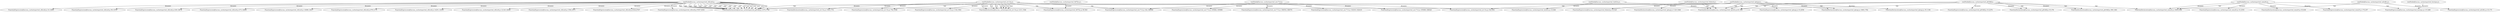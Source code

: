 digraph lacunaCG {
 "rootNode@lacuna_cache/exported_4ytb3x.js:," -> "FunctionExpression@lacuna_cache/exported_4ytb3x.js:10,646" [label="dynamic" ];
 "rootNode@lacuna_cache/exported_4ytb3x.js:," -> "FunctionDeclaration@lacuna_cache/exported_4ytb3x.js:61,544" [label="dynamic" ];
 "rootNode@lacuna_cache/exported_6xbeck.js:," -> "FunctionExpression@lacuna_cache/exported_6xbeck.js:10,525" [label="dynamic" ];
 "rootNode@lacuna_cache/exported_6xbeck.js:," -> "FunctionDeclaration@lacuna_cache/exported_4ytb3x.js:61,544" [label="tajs" ];
 "rootNode@lacuna_cache/exported_6xbeck.js:," -> "FunctionDeclaration@lacuna_cache/exported_4ytb3x.js:61,544" [label="tajs" ];
 "rootNode@lacuna_cache/exported_s82cx8.js:," -> "FunctionExpression@lacuna_cache/exported_s82cx8.js:10,14991" [label="dynamic" ];
 "rootNode@lacuna_cache/exported_s82cx8.js:," -> "FunctionExpression@lacuna_cache/exported_s82cx8.js:59,14767" [label="dynamic" ];
 "rootNode@lacuna_cache/exported_s82cx8.js:," -> "FunctionExpression@lacuna_cache/exported_s82cx8.js:439,14678" [label="dynamic" ];
 "rootNode@lacuna_cache/exported_s82cx8.js:," -> "FunctionExpression@lacuna_cache/exported_s82cx8.js:473,14656" [label="dynamic" ];
 "rootNode@lacuna_cache/exported_s82cx8.js:," -> "FunctionExpression@lacuna_cache/exported_s82cx8.js:14089,14417" [label="dynamic" ];
 "rootNode@lacuna_cache/exported_s82cx8.js:," -> "FunctionExpression@lacuna_cache/exported_s82cx8.js:979,1175" [label="dynamic" ];
 "rootNode@lacuna_cache/exported_s82cx8.js:," -> "FunctionExpression@lacuna_cache/exported_s82cx8.js:14251,14355" [label="dynamic" ];
 "rootNode@lacuna_cache/exported_s82cx8.js:," -> "FunctionExpression@lacuna_cache/exported_s82cx8.js:12120,14044" [label="dynamic" ];
 "rootNode@lacuna_cache/exported_s82cx8.js:," -> "FunctionExpression@lacuna_cache/exported_s82cx8.js:1594,1873" [label="dynamic" ];
 "rootNode@lacuna_cache/exported_s82cx8.js:," -> "FunctionExpression@lacuna_cache/exported_s82cx8.js:8344,9767" [label="dynamic" ];
 "rootNode@lacuna_cache/exported_s82cx8.js:," -> "FunctionExpression@lacuna_cache/exported_s82cx8.js:5547,6393" [label="dynamic" ];
 "rootNode@lacuna_cache/exported_s82cx8.js:," -> "FunctionDeclaration@lacuna_cache/exported_p8v8df.js:1475,1744" [label="tajs" ];
 "rootNode@lacuna_cache/exported_s82cx8.js:," -> "FunctionDeclaration@lacuna_cache/exported_p8v8df.js:1475,1744" [label="tajs" ];
 "rootNode@lacuna_cache/exported_s82cx8.js:," -> "FunctionDeclaration@lacuna_cache/exported_p8v8df.js:1475,1744" [label="tajs" ];
 "rootNode@lacuna_cache/exported_s82cx8.js:," -> "FunctionDeclaration@lacuna_cache/exported_p8v8df.js:1475,1744" [label="tajs" ];
 "rootNode@lacuna_cache/exported_s82cx8.js:," -> "FunctionDeclaration@lacuna_cache/exported_p8v8df.js:1475,1744" [label="tajs" ];
 "rootNode@lacuna_cache/exported_s82cx8.js:," -> "FunctionDeclaration@lacuna_cache/exported_p8v8df.js:1475,1744" [label="tajs" ];
 "rootNode@lacuna_cache/exported_s82cx8.js:," -> "FunctionDeclaration@lacuna_cache/exported_p8v8df.js:1475,1744" [label="tajs" ];
 "rootNode@lacuna_cache/exported_s82cx8.js:," -> "FunctionDeclaration@lacuna_cache/exported_p8v8df.js:1475,1744" [label="tajs" ];
 "rootNode@lacuna_cache/exported_s82cx8.js:," -> "FunctionDeclaration@lacuna_cache/exported_p8v8df.js:1475,1744" [label="tajs" ];
 "rootNode@lacuna_cache/exported_s82cx8.js:," -> "FunctionDeclaration@lacuna_cache/exported_p8v8df.js:1475,1744" [label="tajs" ];
 "rootNode@lacuna_cache/exported_s82cx8.js:," -> "FunctionDeclaration@lacuna_cache/exported_p8v8df.js:1475,1744" [label="tajs" ];
 "rootNode@lacuna_cache/exported_s82cx8.js:," -> "FunctionDeclaration@lacuna_cache/exported_p8v8df.js:1475,1744" [label="tajs" ];
 "rootNode@lacuna_cache/exported_s82cx8.js:," -> "FunctionDeclaration@lacuna_cache/exported_p8v8df.js:1475,1744" [label="tajs" ];
 "rootNode@lacuna_cache/exported_s82cx8.js:," -> "FunctionDeclaration@lacuna_cache/exported_p8v8df.js:1475,1744" [label="tajs" ];
 "rootNode@lacuna_cache/exported_s82cx8.js:," -> "FunctionDeclaration@lacuna_cache/exported_p8v8df.js:1475,1744" [label="tajs" ];
 "rootNode@lacuna_cache/exported_s82cx8.js:," -> "FunctionDeclaration@lacuna_cache/exported_p8v8df.js:1475,1744" [label="tajs" ];
 "rootNode@lacuna_cache/exported_s82cx8.js:," -> "FunctionDeclaration@lacuna_cache/exported_p8v8df.js:1475,1744" [label="tajs" ];
 "rootNode@lacuna_cache/exported_s82cx8.js:," -> "FunctionDeclaration@lacuna_cache/exported_p8v8df.js:1475,1744" [label="tajs" ];
 "rootNode@lacuna_cache/exported_s82cx8.js:," -> "FunctionDeclaration@lacuna_cache/exported_p8v8df.js:1475,1744" [label="tajs" ];
 "rootNode@lacuna_cache/exported_s82cx8.js:," -> "FunctionDeclaration@lacuna_cache/exported_p8v8df.js:1475,1744" [label="tajs" ];
 "rootNode@lacuna_cache/exported_p8v8df.js:," -> "FunctionExpression@lacuna_cache/exported_p8v8df.js:10,2276" [label="dynamic" ];
 "rootNode@lacuna_cache/exported_p8v8df.js:," -> "FunctionDeclaration@lacuna_cache/exported_p8v8df.js:1475,1744" [label="dynamic" ];
 "rootNode@lacuna_cache/exported_p8v8df.js:," -> "FunctionDeclaration@lacuna_cache/exported_p8v8df.js:35,376" [label="dynamic" ];
 "rootNode@lacuna_cache/exported_p8v8df.js:," -> "FunctionDeclaration@lacuna_cache/exported_p8v8df.js:390,1461" [label="dynamic" ];
 "rootNode@lacuna_cache/exported_p8v8df.js:," -> "FunctionDeclaration@lacuna_cache/exported_4ytb3x.js:61,544" [label="tajs" ];
 "rootNode@lacuna_cache/exported_p8v8df.js:," -> "FunctionDeclaration@lacuna_cache/exported_4ytb3x.js:61,544" [label="tajs" ];
 "rootNode@lacuna_cache/exported_p8v8df.js:," -> "FunctionDeclaration@lacuna_cache/exported_iuim20.js:1849,2340" [label="tajs" ];
 "rootNode@lacuna_cache/exported_p8v8df.js:," -> "FunctionDeclaration@lacuna_cache/exported_p8v8df.js:35,376" [label="tajs" ];
 "rootNode@lacuna_cache/exported_p8v8df.js:," -> "FunctionDeclaration@lacuna_cache/exported_p8v8df.js:390,1461" [label="tajs" ];
 "rootNode@lacuna_cache/exported_p8v8df.js:," -> "FunctionDeclaration@lacuna_cache/exported_p8v8df.js:1475,1744" [label="tajs" ];
 "rootNode@lacuna_cache/exported_bwiwps.js:," -> "FunctionExpression@lacuna_cache/exported_bwiwps.js:115,489" [label="dynamic" ];
 "rootNode@lacuna_cache/exported_yiv13n.js:," -> "FunctionExpression@lacuna_cache/exported_yiv13n.js:342,454" [label="dynamic" ];
 "rootNode@lacuna_cache/exported_yiv13n.js:," -> "FunctionExpression@lacuna_cache/exported_yiv13n.js:1102,3561" [label="dynamic" ];
 "rootNode@lacuna_cache/exported_yiv13n.js:," -> "FunctionDeclaration@lacuna_cache/exported_yiv13n.js:1231,1546" [label="dynamic" ];
 "rootNode@lacuna_cache/exported_yiv13n.js:," -> "FunctionDeclaration@lacuna_cache/exported_yiv13n.js:1564,1751" [label="dynamic" ];
 "rootNode@lacuna_cache/exported_yiv13n.js:," -> "FunctionExpression@lacuna_cache/exported_yiv13n.js:792,1056" [label="dynamic" ];
 "rootNode@lacuna_cache/exported_yiv13n.js:," -> "FunctionExpression@lacuna_cache/exported_9d7l2s.js:59,583" [label="tajs" ];
 "rootNode@lacuna_cache/exported_yiv13n.js:," -> "FunctionExpression@lacuna_cache/exported_awc714.js:162,186590" [label="tajs" ];
 "rootNode@lacuna_cache/exported_yiv13n.js:," -> "FunctionExpression@lacuna_cache/exported_yiv13n.js:792,1056" [label="tajs" ];
 "rootNode@lacuna_cache/exported_yiv13n.js:," -> "FunctionDeclaration@lacuna_cache/exported_yiv13n.js:1231,1546" [label="tajs" ];
 "rootNode@lacuna_cache/exported_yiv13n.js:," -> "FunctionDeclaration@lacuna_cache/exported_yiv13n.js:1231,1546" [label="tajs" ];
 "rootNode@lacuna_cache/exported_yiv13n.js:," -> "FunctionDeclaration@lacuna_cache/exported_yiv13n.js:1231,1546" [label="tajs" ];
 "rootNode@lacuna_cache/exported_yiv13n.js:," -> "FunctionDeclaration@lacuna_cache/exported_yiv13n.js:1231,1546" [label="tajs" ];
 "rootNode@lacuna_cache/exported_yiv13n.js:," -> "FunctionDeclaration@lacuna_cache/exported_yiv13n.js:1231,1546" [label="tajs" ];
 "rootNode@lacuna_cache/exported_yiv13n.js:," -> "FunctionDeclaration@lacuna_cache/exported_yiv13n.js:1231,1546" [label="tajs" ];
 "rootNode@lacuna_cache/exported_awc714.js:," -> "FunctionExpression@lacuna_cache/exported_awc714.js:162,186590" [label="dynamic" ];
 "rootNode@lacuna_cache/exported_awc714.js:," -> "FunctionExpression@lacuna_cache/exported_awc714.js:182043,182410" [label="dynamic" ];
 "rootNode@lacuna_cache/exported_awc714.js:," -> "FunctionExpression@lacuna_cache/exported_awc714.js:185686,186020" [label="dynamic" ];
 "rootNode@lacuna_cache/exported_awc714.js:," -> "FunctionExpression@lacuna_cache/exported_awc714.js:185882,185999" [label="dynamic" ];
 "rootNode@lacuna_cache/exported_awc714.js:," -> "FunctionExpression@lacuna_cache/exported_awc714.js:186052,186570" [label="dynamic" ];
 "rootNode@lacuna_cache/exported_9d7l2s.js:," -> "FunctionExpression@lacuna_cache/exported_9d7l2s.js:59,583" [label="dynamic" ];
 "rootNode@lacuna_cache/exported_iuim20.js:," -> "FunctionExpression@lacuna_cache/exported_iuim20.js:10,2555" [label="dynamic" ];
 "rootNode@lacuna_cache/exported_iuim20.js:," -> "FunctionDeclaration@lacuna_cache/exported_iuim20.js:35,638" [label="dynamic" ];
 "rootNode@lacuna_cache/exported_iuim20.js:," -> "FunctionExpression@lacuna_cache/exported_iuim20.js:170,257" [label="dynamic" ];
 "rootNode@lacuna_cache/exported_iuim20.js:," -> "FunctionDeclaration@lacuna_cache/exported_iuim20.js:1849,2340" [label="dynamic" ];
 "rootNode@lacuna_cache/exported_iuim20.js:," -> "FunctionExpression@lacuna_cache/exported_bwiwps.js:115,489" [label="tajs" ];
 "rootNode@lacuna_cache/exported_iuim20.js:," -> "FunctionDeclaration@lacuna_cache/exported_iuim20.js:1849,2340" [label="tajs" ];
 "rootNode@lacuna_cache/exported_tphsgi.js:," -> "FunctionExpression@lacuna_cache/exported_tphsgi.js:10,2059" [label="dynamic" ];
 "rootNode@lacuna_cache/exported_tphsgi.js:," -> "FunctionDeclaration@lacuna_cache/exported_tphsgi.js:1660,1782" [label="dynamic" ];
 "rootNode@lacuna_cache/exported_tphsgi.js:," -> "FunctionDeclaration@lacuna_cache/exported_tphsgi.js:35,1106" [label="dynamic" ];
 "rootNode@lacuna_cache/exported_tphsgi.js:," -> "FunctionDeclaration@lacuna_cache/exported_tphsgi.js:1120,1646" [label="dynamic" ];
 "rootNode@lacuna_cache/exported_tphsgi.js:," -> "FunctionDeclaration@lacuna_cache/exported_4ytb3x.js:61,544" [label="tajs" ];
 "rootNode@lacuna_cache/exported_tphsgi.js:," -> "FunctionDeclaration@lacuna_cache/exported_4ytb3x.js:61,544" [label="tajs" ];
 "rootNode@lacuna_cache/exported_tphsgi.js:," -> "FunctionDeclaration@lacuna_cache/exported_p8v8df.js:1475,1744" [label="tajs" ];
 "rootNode@lacuna_cache/exported_tphsgi.js:," -> "FunctionDeclaration@lacuna_cache/exported_tphsgi.js:1660,1782" [label="tajs" ];
 "rootNode@lacuna_cache/exported_tphsgi.js:," -> "FunctionExpression@lacuna_cache/exported_yiv13n.js:342,454" [label="tajs" ];
 "rootNode@lacuna_cache/exported_mfs46c.js:," -> "FunctionExpression@lacuna_cache/exported_mfs46c.js:10,175" [label="dynamic" ];
 "rootNode@lacuna_cache/exported_mfs46c.js:," -> "FunctionDeclaration@lacuna_cache/exported_iuim20.js:1849,2340" [label="tajs" ];
 }